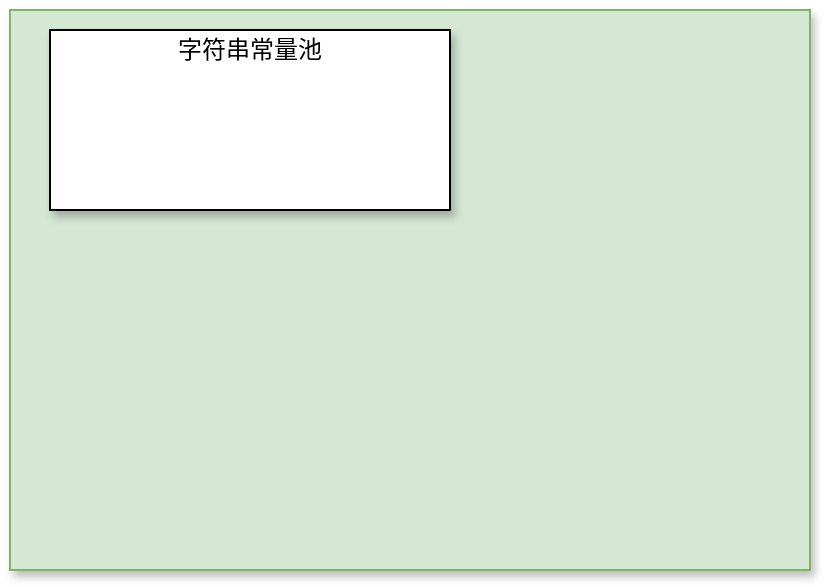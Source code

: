 <mxfile version="15.7.0" type="github">
  <diagram id="x_19D062lGU3HyL52pI8" name="第 1 页">
    <mxGraphModel dx="716" dy="399" grid="1" gridSize="10" guides="1" tooltips="1" connect="1" arrows="1" fold="1" page="1" pageScale="1" pageWidth="827" pageHeight="1169" background="none" math="0" shadow="0">
      <root>
        <mxCell id="0" />
        <mxCell id="1" parent="0" />
        <mxCell id="abvOP73k08v8gDnkBYuO-16" value="" style="rounded=0;whiteSpace=wrap;html=1;shadow=1;sketch=0;labelBackgroundColor=none;labelBorderColor=none;glass=0;fillColor=#d5e8d4;strokeColor=#82b366;" vertex="1" parent="1">
          <mxGeometry x="380" y="770" width="400" height="280" as="geometry" />
        </mxCell>
        <mxCell id="abvOP73k08v8gDnkBYuO-17" value="" style="rounded=0;whiteSpace=wrap;html=1;shadow=1;glass=0;labelBackgroundColor=none;labelBorderColor=none;sketch=0;strokeColor=default;gradientColor=none;" vertex="1" parent="1">
          <mxGeometry x="400" y="780" width="200" height="90" as="geometry" />
        </mxCell>
        <mxCell id="abvOP73k08v8gDnkBYuO-18" value="字符串常量池" style="text;html=1;strokeColor=none;fillColor=none;align=center;verticalAlign=middle;whiteSpace=wrap;rounded=0;shadow=1;glass=0;labelBackgroundColor=none;labelBorderColor=none;sketch=0;" vertex="1" parent="1">
          <mxGeometry x="460" y="780" width="80" height="20" as="geometry" />
        </mxCell>
      </root>
    </mxGraphModel>
  </diagram>
</mxfile>
